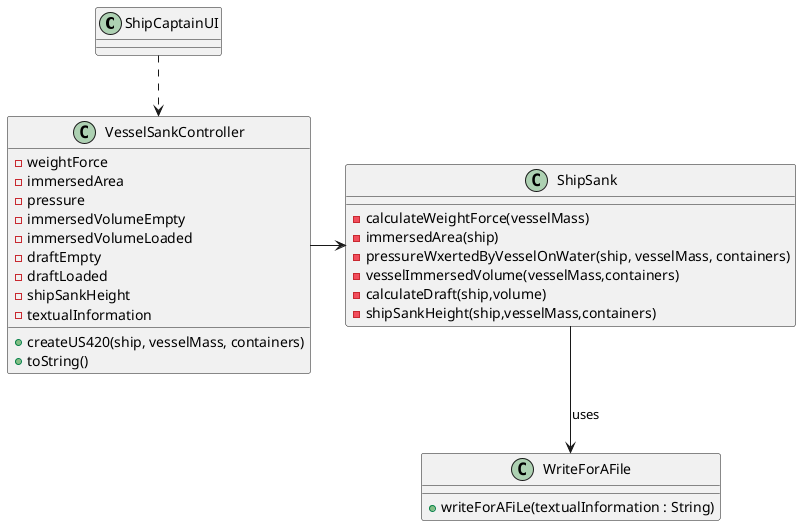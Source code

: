@startuml
'https://plantuml.com/sequence-diagram

class ShipCaptainUI{
}

class VesselSankController{
- weightForce
- immersedArea
- pressure
- immersedVolumeEmpty
- immersedVolumeLoaded
- draftEmpty
- draftLoaded
- shipSankHeight
- textualInformation
+ createUS420(ship, vesselMass, containers)
+ toString()
}


class ShipSank {
- calculateWeightForce(vesselMass)
- immersedArea(ship)
- pressureWxertedByVesselOnWater(ship, vesselMass, containers)
- vesselImmersedVolume(vesselMass,containers)
- calculateDraft(ship,volume)
- shipSankHeight(ship,vesselMass,containers)
}

class WriteForAFile{
+ writeForAFiLe(textualInformation : String)
}

ShipCaptainUI ..> VesselSankController
VesselSankController-> ShipSank
ShipSank --> WriteForAFile : uses
@enduml